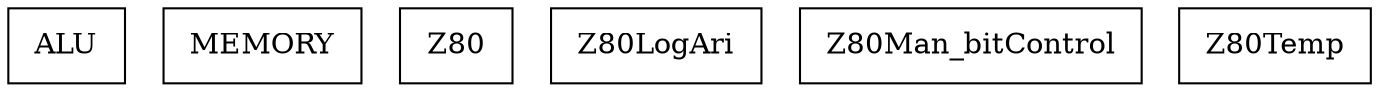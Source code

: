 digraph {
ALU [ label=" ALU " shape= box ]
MEMORY [ label=" MEMORY " shape= box ]
Z80 [ label=" Z80 " shape= box ]
Z80LogAri [ label=" Z80LogAri " shape= box ]
Z80Man_bitControl [ label=" Z80Man_bitControl " shape= box ]
Z80Temp [ label=" Z80Temp " shape= box ]

}

